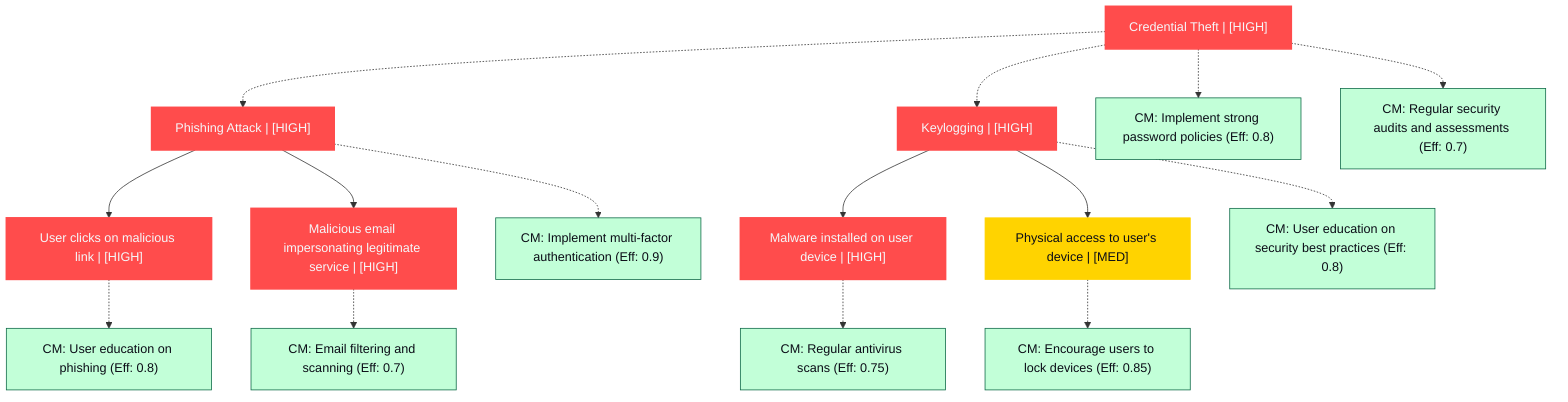graph TB
  node_01K64739GPGGZ10ZE0CEZV677X["Credential Theft | [HIGH]"]:::highRisk
  node_01K64739GPGGZ10ZE0CEZV678Y["Phishing Attack | [HIGH]"]:::highRisk
  node_01K64739GPGGZ10ZE0CEZV679Z["User clicks on malicious link | [HIGH]"]:::highRisk
  node_01K64739GPGGZ10ZE0CEZV679Z_cm_0["CM: User education on phishing (Eff: 0.8)"]:::countermeasure
  node_01K64739GPGGZ10ZE0CEZV680A["Malicious email impersonating legitimate service | [HIGH]"]:::highRisk
  node_01K64739GPGGZ10ZE0CEZV680A_cm_0["CM: Email filtering and scanning (Eff: 0.7)"]:::countermeasure
  node_01K64739GPGGZ10ZE0CEZV678Y_cm_0["CM: Implement multi-factor authentication (Eff: 0.9)"]:::countermeasure
  node_01K64739GPGGZ10ZE0CEZV681B["Keylogging | [HIGH]"]:::highRisk
  node_01K64739GPGGZ10ZE0CEZV682C["Malware installed on user device | [HIGH]"]:::highRisk
  node_01K64739GPGGZ10ZE0CEZV682C_cm_0["CM: Regular antivirus scans (Eff: 0.75)"]:::countermeasure
  node_01K64739GPGGZ10ZE0CEZV683D["Physical access to user's device | [MED]"]:::mediumRisk
  node_01K64739GPGGZ10ZE0CEZV683D_cm_0["CM: Encourage users to lock devices (Eff: 0.85)"]:::countermeasure
  node_01K64739GPGGZ10ZE0CEZV681B_cm_0["CM: User education on security best practices (Eff: 0.8)"]:::countermeasure
  node_01K64739GPGGZ10ZE0CEZV677X_cm_0["CM: Implement strong password policies (Eff: 0.8)"]:::countermeasure
  node_01K64739GPGGZ10ZE0CEZV677X_cm_1["CM: Regular security audits and assessments (Eff: 0.7)"]:::countermeasure

  node_01K64739GPGGZ10ZE0CEZV677X -.-> node_01K64739GPGGZ10ZE0CEZV678Y
  node_01K64739GPGGZ10ZE0CEZV678Y --> node_01K64739GPGGZ10ZE0CEZV679Z
  node_01K64739GPGGZ10ZE0CEZV679Z -.-> node_01K64739GPGGZ10ZE0CEZV679Z_cm_0
  node_01K64739GPGGZ10ZE0CEZV678Y --> node_01K64739GPGGZ10ZE0CEZV680A
  node_01K64739GPGGZ10ZE0CEZV680A -.-> node_01K64739GPGGZ10ZE0CEZV680A_cm_0
  node_01K64739GPGGZ10ZE0CEZV678Y -.-> node_01K64739GPGGZ10ZE0CEZV678Y_cm_0
  node_01K64739GPGGZ10ZE0CEZV677X -.-> node_01K64739GPGGZ10ZE0CEZV681B
  node_01K64739GPGGZ10ZE0CEZV681B --> node_01K64739GPGGZ10ZE0CEZV682C
  node_01K64739GPGGZ10ZE0CEZV682C -.-> node_01K64739GPGGZ10ZE0CEZV682C_cm_0
  node_01K64739GPGGZ10ZE0CEZV681B --> node_01K64739GPGGZ10ZE0CEZV683D
  node_01K64739GPGGZ10ZE0CEZV683D -.-> node_01K64739GPGGZ10ZE0CEZV683D_cm_0
  node_01K64739GPGGZ10ZE0CEZV681B -.-> node_01K64739GPGGZ10ZE0CEZV681B_cm_0
  node_01K64739GPGGZ10ZE0CEZV677X -.-> node_01K64739GPGGZ10ZE0CEZV677X_cm_0
  node_01K64739GPGGZ10ZE0CEZV677X -.-> node_01K64739GPGGZ10ZE0CEZV677X_cm_1

  classDef andNode fill:#FF4C4C,stroke:#FF4C4C,stroke-width:2px,color:#F5F7FA
  classDef orNode fill:#36FF8F,stroke:#36FF8F,stroke-width:2px,color:#0B0D17
  classDef leafNode fill:#29ABE2,stroke:#29ABE2,stroke-width:2px,color:#F5F7FA
  classDef highRisk fill:#FF4C4C,color:#F5F7FA,stroke:#FF4C4C,stroke-width:2px
  classDef mediumRisk fill:#FFD300,stroke:#FFD300,stroke-width:1px,color:#0B0D17
  classDef lowRisk fill:#FFF2B3,stroke:#FFF2B3,stroke-width:1px,color:#0B0D17
  classDef countermeasure fill:#C2FFD8,stroke:#106B49,stroke-width:1px,color:#0B0D17
  classDef reference fill:#A259FF,stroke:#c3a4ff,stroke-width:1px,stroke-dasharray:3 3,color:#F5F7FA
  classDef mitreNode stroke-dasharray:5 5
  classDef note fill:#ffffcc,stroke:#ffcc00,stroke-width:2px,stroke-dasharray:5 5